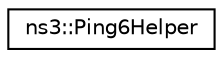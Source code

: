 digraph "Graphical Class Hierarchy"
{
 // LATEX_PDF_SIZE
  edge [fontname="Helvetica",fontsize="10",labelfontname="Helvetica",labelfontsize="10"];
  node [fontname="Helvetica",fontsize="10",shape=record];
  rankdir="LR";
  Node0 [label="ns3::Ping6Helper",height=0.2,width=0.4,color="black", fillcolor="white", style="filled",URL="$classns3_1_1_ping6_helper.html",tooltip="Ping6 application helper."];
}
